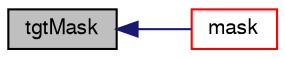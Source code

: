 digraph "tgtMask"
{
  bgcolor="transparent";
  edge [fontname="FreeSans",fontsize="10",labelfontname="FreeSans",labelfontsize="10"];
  node [fontname="FreeSans",fontsize="10",shape=record];
  rankdir="LR";
  Node436 [label="tgtMask",height=0.2,width=0.4,color="black", fillcolor="grey75", style="filled", fontcolor="black"];
  Node436 -> Node437 [dir="back",color="midnightblue",fontsize="10",style="solid",fontname="FreeSans"];
  Node437 [label="mask",height=0.2,width=0.4,color="red",URL="$a24926.html#a4123228a862524a621bb0ea10dad3a5d",tooltip="Mask field where 1 = overlap, 0 = no-overlap. "];
}
